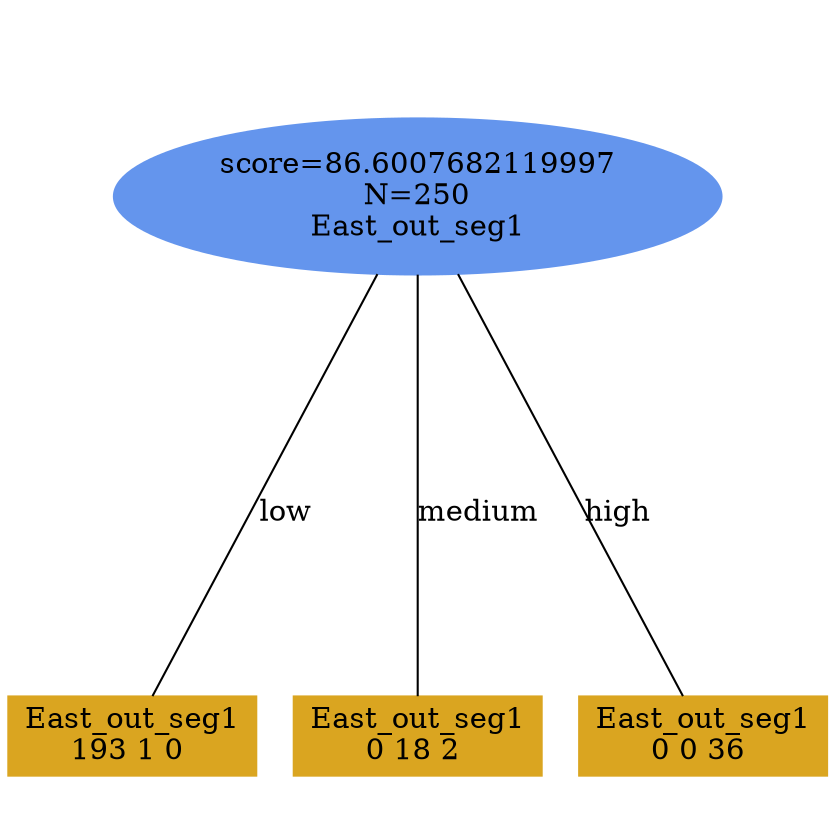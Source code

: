 digraph "DD" {
size = "7.5,10"
ratio=1.0;
center = true;
edge [dir = none];
{ rank = same; node [shape=ellipse, style=filled, color=cornflowerblue];"4110" [label="score=86.6007682119997\nN=250\nEast_out_seg1"];}
{ rank = same; node [shape=box, style=filled, color=goldenrod];"4111" [label="East_out_seg1\n193 1 0 "];}
{ rank = same; node [shape=box, style=filled, color=goldenrod];"4112" [label="East_out_seg1\n0 18 2 "];}
{ rank = same; node [shape=box, style=filled, color=goldenrod];"4113" [label="East_out_seg1\n0 0 36 "];}
"4110" -> "4111" [label = "low"];
"4110" -> "4112" [label = "medium"];
"4110" -> "4113" [label = "high"];

}